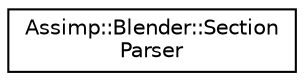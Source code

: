digraph "Graphical Class Hierarchy"
{
  edge [fontname="Helvetica",fontsize="10",labelfontname="Helvetica",labelfontsize="10"];
  node [fontname="Helvetica",fontsize="10",shape=record];
  rankdir="LR";
  Node1 [label="Assimp::Blender::Section\lParser",height=0.2,width=0.4,color="black", fillcolor="white", style="filled",URL="$class_assimp_1_1_blender_1_1_section_parser.html"];
}
